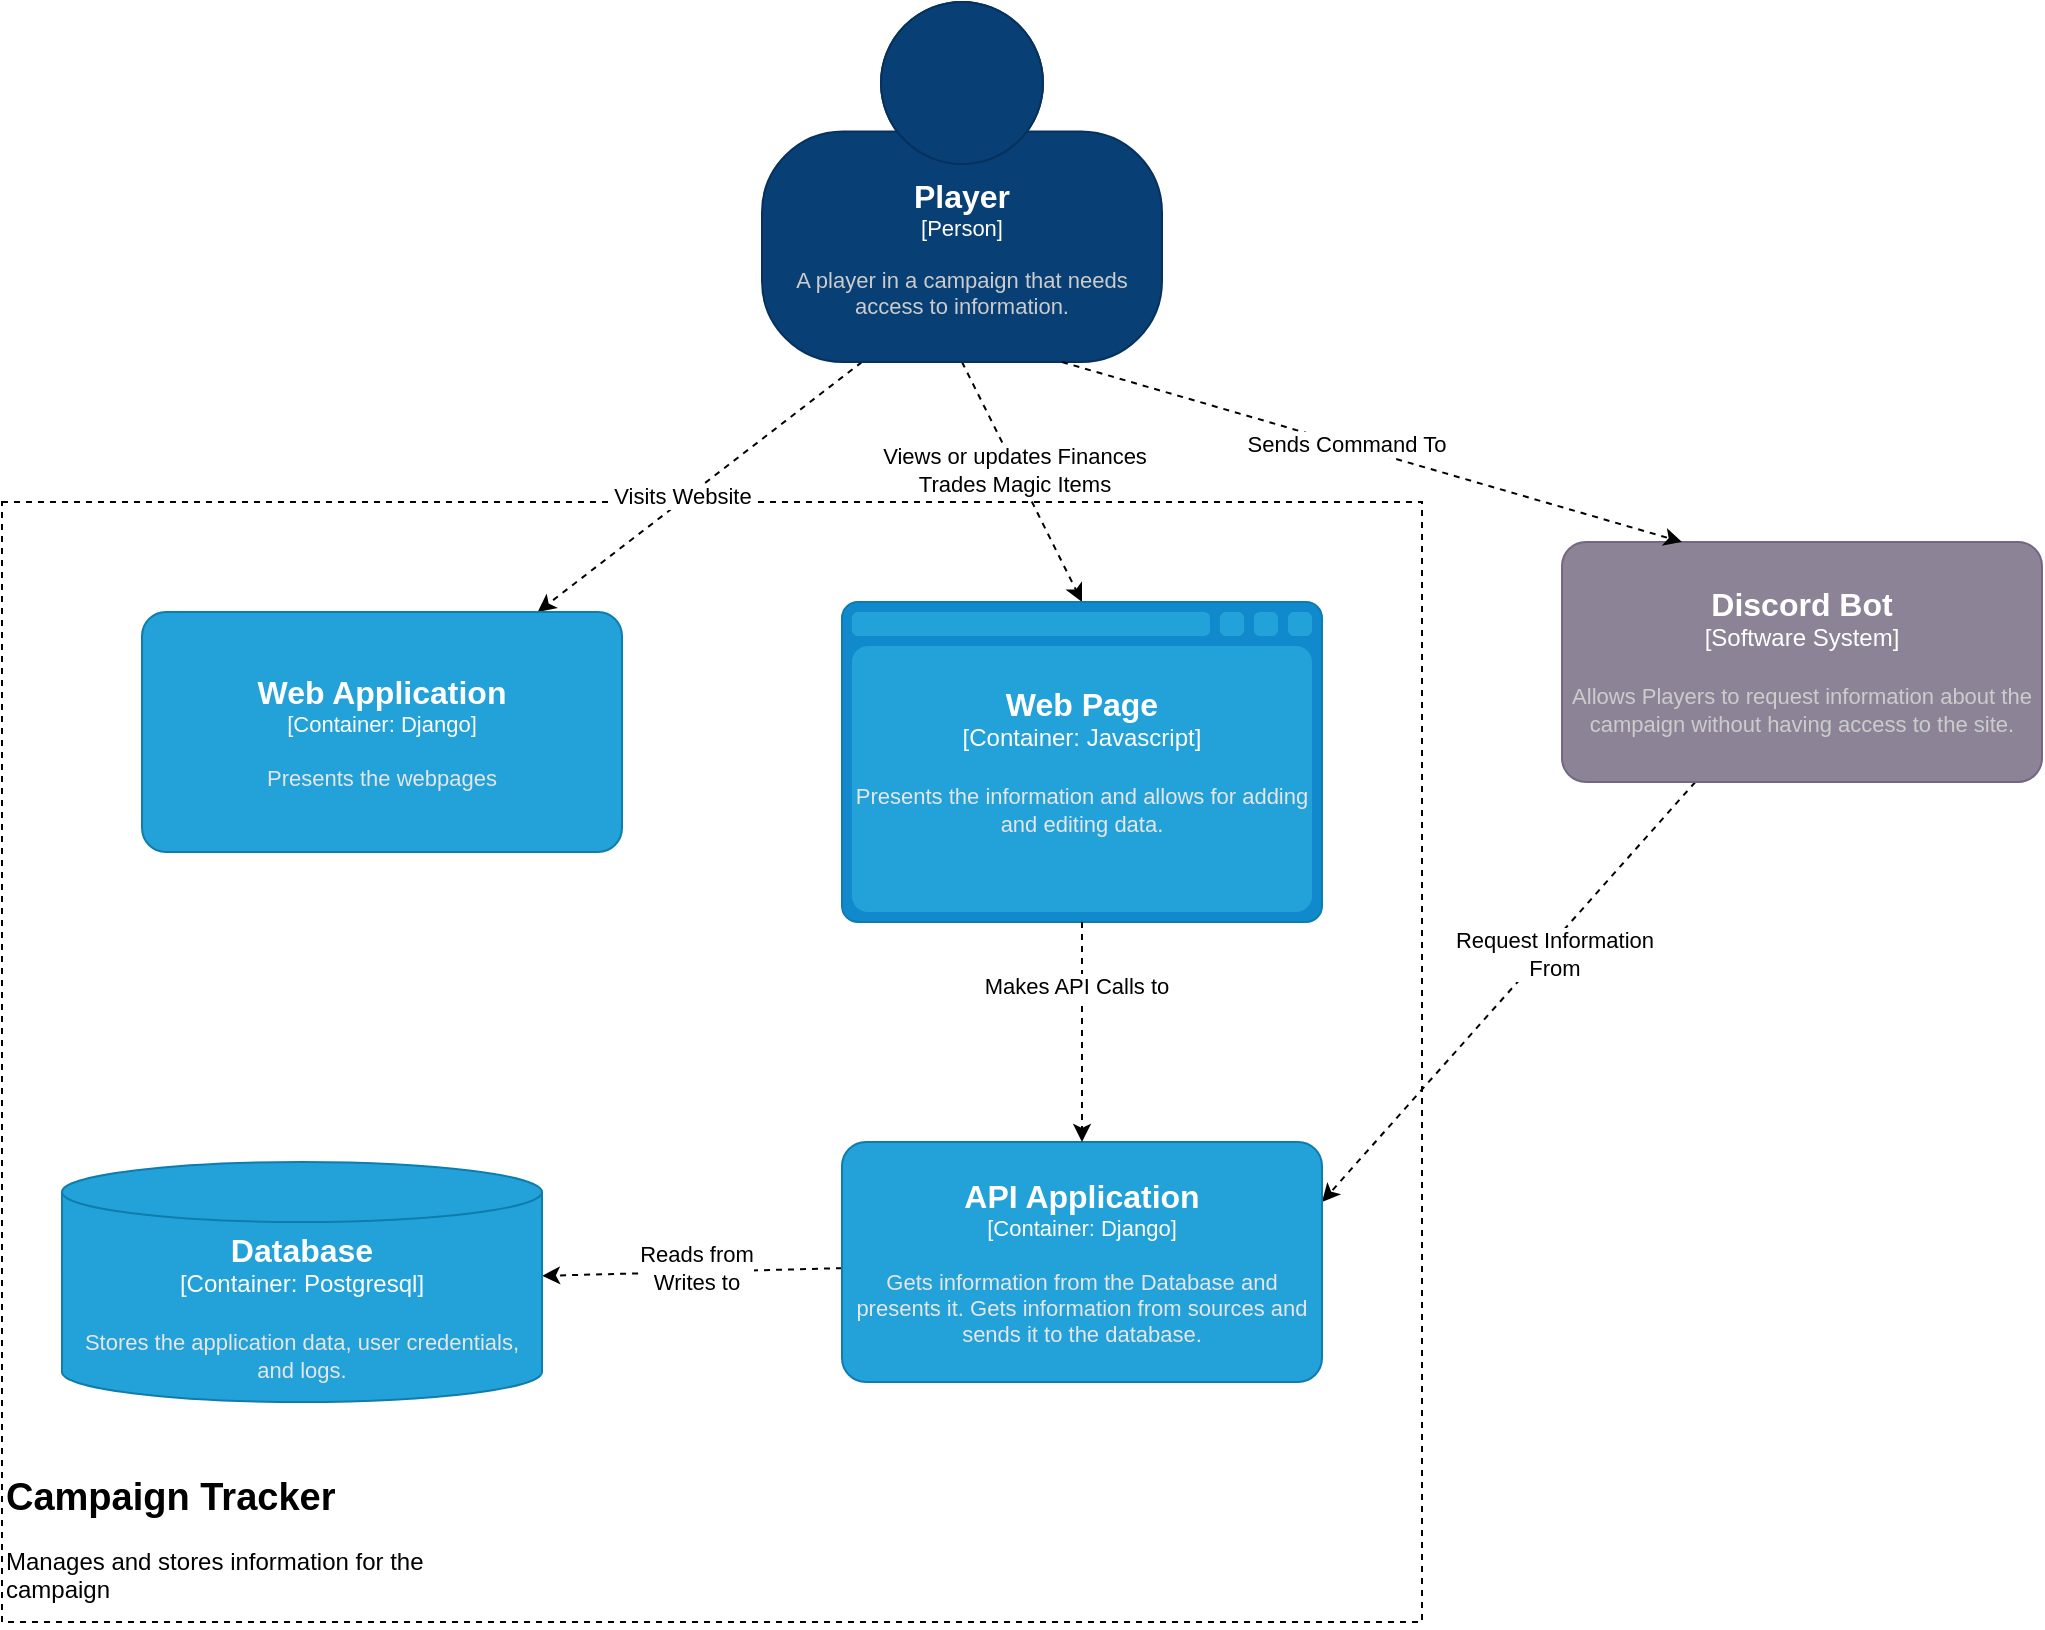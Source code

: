 <mxfile version="24.8.3">
  <diagram name="Page-1" id="0yfuxt6OHuqBoyft1UoO">
    <mxGraphModel dx="2074" dy="1104" grid="1" gridSize="10" guides="1" tooltips="1" connect="1" arrows="1" fold="1" page="1" pageScale="1" pageWidth="850" pageHeight="1100" math="0" shadow="0">
      <root>
        <mxCell id="0" />
        <mxCell id="1" parent="0" />
        <mxCell id="f_99bIKKR3FF1vnU0Z8s-12" value="" style="rounded=0;whiteSpace=wrap;html=1;dashed=1;fillColor=none;" vertex="1" parent="1">
          <mxGeometry x="60" y="260" width="710" height="560" as="geometry" />
        </mxCell>
        <mxCell id="f_99bIKKR3FF1vnU0Z8s-7" style="rounded=0;orthogonalLoop=1;jettySize=auto;html=1;exitX=0.5;exitY=1;exitDx=0;exitDy=0;exitPerimeter=0;dashed=1;entryX=0.5;entryY=0;entryDx=0;entryDy=0;entryPerimeter=0;" edge="1" parent="1" source="f_99bIKKR3FF1vnU0Z8s-1" target="f_99bIKKR3FF1vnU0Z8s-13">
          <mxGeometry relative="1" as="geometry">
            <mxPoint x="220" y="200" as="targetPoint" />
          </mxGeometry>
        </mxCell>
        <mxCell id="f_99bIKKR3FF1vnU0Z8s-10" value="Views or updates Finances&lt;br&gt;Trades Magic Items" style="edgeLabel;html=1;align=center;verticalAlign=middle;resizable=0;points=[];" vertex="1" connectable="0" parent="f_99bIKKR3FF1vnU0Z8s-7">
          <mxGeometry x="-0.107" y="-1" relative="1" as="geometry">
            <mxPoint as="offset" />
          </mxGeometry>
        </mxCell>
        <mxCell id="f_99bIKKR3FF1vnU0Z8s-19" style="rounded=0;orthogonalLoop=1;jettySize=auto;html=1;exitX=0.25;exitY=1;exitDx=0;exitDy=0;exitPerimeter=0;dashed=1;" edge="1" parent="1" source="f_99bIKKR3FF1vnU0Z8s-1" target="f_99bIKKR3FF1vnU0Z8s-14">
          <mxGeometry relative="1" as="geometry" />
        </mxCell>
        <mxCell id="f_99bIKKR3FF1vnU0Z8s-20" value="Visits Website" style="edgeLabel;html=1;align=center;verticalAlign=middle;resizable=0;points=[];" vertex="1" connectable="0" parent="f_99bIKKR3FF1vnU0Z8s-19">
          <mxGeometry x="0.326" y="3" relative="1" as="geometry">
            <mxPoint x="15" y="-18" as="offset" />
          </mxGeometry>
        </mxCell>
        <object placeholders="1" c4Name="Player" c4Type="Person" c4Description="A player in a campaign that needs access to information." label="&lt;font style=&quot;font-size: 16px&quot;&gt;&lt;b&gt;%c4Name%&lt;/b&gt;&lt;/font&gt;&lt;div&gt;[%c4Type%]&lt;/div&gt;&lt;br&gt;&lt;div&gt;&lt;font style=&quot;font-size: 11px&quot;&gt;&lt;font color=&quot;#cccccc&quot;&gt;%c4Description%&lt;/font&gt;&lt;/div&gt;" id="f_99bIKKR3FF1vnU0Z8s-1">
          <mxCell style="html=1;fontSize=11;dashed=0;whiteSpace=wrap;fillColor=#083F75;strokeColor=#06315C;fontColor=#ffffff;shape=mxgraph.c4.person2;align=center;metaEdit=1;points=[[0.5,0,0],[1,0.5,0],[1,0.75,0],[0.75,1,0],[0.5,1,0],[0.25,1,0],[0,0.75,0],[0,0.5,0]];resizable=0;direction=east;" vertex="1" parent="1">
            <mxGeometry x="440" y="10" width="200" height="180" as="geometry" />
          </mxCell>
        </object>
        <mxCell id="f_99bIKKR3FF1vnU0Z8s-5" style="rounded=0;orthogonalLoop=1;jettySize=auto;html=1;dashed=1;entryX=1;entryY=0.25;entryDx=0;entryDy=0;entryPerimeter=0;" edge="1" parent="1" source="f_99bIKKR3FF1vnU0Z8s-4" target="f_99bIKKR3FF1vnU0Z8s-15">
          <mxGeometry relative="1" as="geometry">
            <mxPoint x="740" y="550" as="targetPoint" />
          </mxGeometry>
        </mxCell>
        <mxCell id="f_99bIKKR3FF1vnU0Z8s-6" value="Request Information&lt;br&gt;From" style="edgeLabel;html=1;align=center;verticalAlign=middle;resizable=0;points=[];" vertex="1" connectable="0" parent="f_99bIKKR3FF1vnU0Z8s-5">
          <mxGeometry x="-0.169" y="-2" relative="1" as="geometry">
            <mxPoint x="8" as="offset" />
          </mxGeometry>
        </mxCell>
        <object placeholders="1" c4Name="Discord Bot" c4Type="Software System" c4Description="Allows Players to request information about the campaign without having access to the site." label="&lt;font style=&quot;font-size: 16px&quot;&gt;&lt;b&gt;%c4Name%&lt;/b&gt;&lt;/font&gt;&lt;div&gt;[%c4Type%]&lt;/div&gt;&lt;br&gt;&lt;div&gt;&lt;font style=&quot;font-size: 11px&quot;&gt;&lt;font color=&quot;#cccccc&quot;&gt;%c4Description%&lt;/font&gt;&lt;/div&gt;" id="f_99bIKKR3FF1vnU0Z8s-4">
          <mxCell style="rounded=1;whiteSpace=wrap;html=1;labelBackgroundColor=none;fillColor=#8C8496;fontColor=#ffffff;align=center;arcSize=10;strokeColor=#736782;metaEdit=1;resizable=0;points=[[0.25,0,0],[0.5,0,0],[0.75,0,0],[1,0.25,0],[1,0.5,0],[1,0.75,0],[0.75,1,0],[0.5,1,0],[0.25,1,0],[0,0.75,0],[0,0.5,0],[0,0.25,0]];" vertex="1" parent="1">
            <mxGeometry x="840" y="280" width="240" height="120" as="geometry" />
          </mxCell>
        </object>
        <mxCell id="f_99bIKKR3FF1vnU0Z8s-8" style="rounded=0;orthogonalLoop=1;jettySize=auto;html=1;exitX=0.75;exitY=1;exitDx=0;exitDy=0;exitPerimeter=0;entryX=0.25;entryY=0;entryDx=0;entryDy=0;entryPerimeter=0;dashed=1;" edge="1" parent="1" source="f_99bIKKR3FF1vnU0Z8s-1" target="f_99bIKKR3FF1vnU0Z8s-4">
          <mxGeometry relative="1" as="geometry" />
        </mxCell>
        <mxCell id="f_99bIKKR3FF1vnU0Z8s-9" value="Sends Command To" style="edgeLabel;html=1;align=center;verticalAlign=middle;resizable=0;points=[];" vertex="1" connectable="0" parent="f_99bIKKR3FF1vnU0Z8s-8">
          <mxGeometry x="-0.086" relative="1" as="geometry">
            <mxPoint as="offset" />
          </mxGeometry>
        </mxCell>
        <object placeholders="1" c4Name="Web Page" c4Type="Container" c4Technology="Javascript" c4Description="Presents the information and allows for adding and editing data." label="&lt;font style=&quot;font-size: 16px&quot;&gt;&lt;b&gt;%c4Name%&lt;/b&gt;&lt;/font&gt;&lt;div&gt;[%c4Type%:&amp;nbsp;%c4Technology%]&lt;/div&gt;&lt;br&gt;&lt;div&gt;&lt;font style=&quot;font-size: 11px&quot;&gt;&lt;font color=&quot;#E6E6E6&quot;&gt;%c4Description%&lt;/font&gt;&lt;/div&gt;" id="f_99bIKKR3FF1vnU0Z8s-13">
          <mxCell style="shape=mxgraph.c4.webBrowserContainer2;whiteSpace=wrap;html=1;boundedLbl=1;rounded=0;labelBackgroundColor=none;strokeColor=#118ACD;fillColor=#23A2D9;strokeColor=#118ACD;strokeColor2=#0E7DAD;fontSize=12;fontColor=#ffffff;align=center;metaEdit=1;points=[[0.5,0,0],[1,0.25,0],[1,0.5,0],[1,0.75,0],[0.5,1,0],[0,0.75,0],[0,0.5,0],[0,0.25,0]];resizable=0;" vertex="1" parent="1">
            <mxGeometry x="480" y="310" width="240" height="160" as="geometry" />
          </mxCell>
        </object>
        <object placeholders="1" c4Name="Web Application" c4Type="Container" c4Technology="Django" c4Description="Presents the webpages" label="&lt;font style=&quot;font-size: 16px&quot;&gt;&lt;b&gt;%c4Name%&lt;/b&gt;&lt;/font&gt;&lt;div&gt;[%c4Type%: %c4Technology%]&lt;/div&gt;&lt;br&gt;&lt;div&gt;&lt;font style=&quot;font-size: 11px&quot;&gt;&lt;font color=&quot;#E6E6E6&quot;&gt;%c4Description%&lt;/font&gt;&lt;/div&gt;" id="f_99bIKKR3FF1vnU0Z8s-14">
          <mxCell style="rounded=1;whiteSpace=wrap;html=1;fontSize=11;labelBackgroundColor=none;fillColor=#23A2D9;fontColor=#ffffff;align=center;arcSize=10;strokeColor=#0E7DAD;metaEdit=1;resizable=0;points=[[0.25,0,0],[0.5,0,0],[0.75,0,0],[1,0.25,0],[1,0.5,0],[1,0.75,0],[0.75,1,0],[0.5,1,0],[0.25,1,0],[0,0.75,0],[0,0.5,0],[0,0.25,0]];" vertex="1" parent="1">
            <mxGeometry x="130" y="315" width="240" height="120" as="geometry" />
          </mxCell>
        </object>
        <mxCell id="f_99bIKKR3FF1vnU0Z8s-18" style="rounded=0;orthogonalLoop=1;jettySize=auto;html=1;dashed=1;" edge="1" parent="1" source="f_99bIKKR3FF1vnU0Z8s-15" target="f_99bIKKR3FF1vnU0Z8s-16">
          <mxGeometry relative="1" as="geometry" />
        </mxCell>
        <mxCell id="f_99bIKKR3FF1vnU0Z8s-22" value="Reads from&lt;br&gt;Writes to" style="edgeLabel;html=1;align=center;verticalAlign=middle;resizable=0;points=[];" vertex="1" connectable="0" parent="f_99bIKKR3FF1vnU0Z8s-18">
          <mxGeometry x="-0.026" y="-2" relative="1" as="geometry">
            <mxPoint as="offset" />
          </mxGeometry>
        </mxCell>
        <object placeholders="1" c4Name="API Application" c4Type="Container" c4Technology="Django" c4Description="Gets information from the Database and presents it.  Gets information from sources and sends it to the database." label="&lt;font style=&quot;font-size: 16px&quot;&gt;&lt;b&gt;%c4Name%&lt;/b&gt;&lt;/font&gt;&lt;div&gt;[%c4Type%: %c4Technology%]&lt;/div&gt;&lt;br&gt;&lt;div&gt;&lt;font style=&quot;font-size: 11px&quot;&gt;&lt;font color=&quot;#E6E6E6&quot;&gt;%c4Description%&lt;/font&gt;&lt;/div&gt;" id="f_99bIKKR3FF1vnU0Z8s-15">
          <mxCell style="rounded=1;whiteSpace=wrap;html=1;fontSize=11;labelBackgroundColor=none;fillColor=#23A2D9;fontColor=#ffffff;align=center;arcSize=10;strokeColor=#0E7DAD;metaEdit=1;resizable=0;points=[[0.25,0,0],[0.5,0,0],[0.75,0,0],[1,0.25,0],[1,0.5,0],[1,0.75,0],[0.75,1,0],[0.5,1,0],[0.25,1,0],[0,0.75,0],[0,0.5,0],[0,0.25,0]];" vertex="1" parent="1">
            <mxGeometry x="480" y="580" width="240" height="120" as="geometry" />
          </mxCell>
        </object>
        <object placeholders="1" c4Name="Database" c4Type="Container" c4Technology="Postgresql" c4Description="Stores the application data, user credentials, and logs." label="&lt;font style=&quot;font-size: 16px&quot;&gt;&lt;b&gt;%c4Name%&lt;/b&gt;&lt;/font&gt;&lt;div&gt;[%c4Type%:&amp;nbsp;%c4Technology%]&lt;/div&gt;&lt;br&gt;&lt;div&gt;&lt;font style=&quot;font-size: 11px&quot;&gt;&lt;font color=&quot;#E6E6E6&quot;&gt;%c4Description%&lt;/font&gt;&lt;/div&gt;" id="f_99bIKKR3FF1vnU0Z8s-16">
          <mxCell style="shape=cylinder3;size=15;whiteSpace=wrap;html=1;boundedLbl=1;rounded=0;labelBackgroundColor=none;fillColor=#23A2D9;fontSize=12;fontColor=#ffffff;align=center;strokeColor=#0E7DAD;metaEdit=1;points=[[0.5,0,0],[1,0.25,0],[1,0.5,0],[1,0.75,0],[0.5,1,0],[0,0.75,0],[0,0.5,0],[0,0.25,0]];resizable=0;" vertex="1" parent="1">
            <mxGeometry x="90" y="590" width="240" height="120" as="geometry" />
          </mxCell>
        </object>
        <mxCell id="f_99bIKKR3FF1vnU0Z8s-17" style="rounded=0;orthogonalLoop=1;jettySize=auto;html=1;entryX=0.5;entryY=0;entryDx=0;entryDy=0;entryPerimeter=0;dashed=1;" edge="1" parent="1" source="f_99bIKKR3FF1vnU0Z8s-13" target="f_99bIKKR3FF1vnU0Z8s-15">
          <mxGeometry relative="1" as="geometry" />
        </mxCell>
        <mxCell id="f_99bIKKR3FF1vnU0Z8s-21" value="Makes API Calls to" style="edgeLabel;html=1;align=center;verticalAlign=middle;resizable=0;points=[];" vertex="1" connectable="0" parent="f_99bIKKR3FF1vnU0Z8s-17">
          <mxGeometry x="-0.426" y="-3" relative="1" as="geometry">
            <mxPoint as="offset" />
          </mxGeometry>
        </mxCell>
        <mxCell id="f_99bIKKR3FF1vnU0Z8s-23" value="&lt;h1 style=&quot;margin-top: 0px; font-size: 19px;&quot;&gt;&lt;font style=&quot;font-size: 19px;&quot;&gt;Campaign Tracker&lt;/font&gt;&lt;/h1&gt;&lt;p style=&quot;&quot;&gt;&lt;font style=&quot;font-size: 12px;&quot;&gt;Manages and stores information for the campaign&lt;/font&gt;&lt;/p&gt;" style="text;html=1;whiteSpace=wrap;overflow=hidden;rounded=0;" vertex="1" parent="1">
          <mxGeometry x="60" y="740" width="230" height="80" as="geometry" />
        </mxCell>
      </root>
    </mxGraphModel>
  </diagram>
</mxfile>
